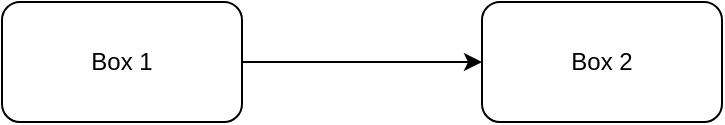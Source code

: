 <mxfile version="12.4.2" type="device" pages="2"><diagram id="o78mXxGxA55ZLGkJfKP6" name="Page-1"><mxGraphModel dx="1180" dy="322" grid="1" gridSize="10" guides="1" tooltips="1" connect="1" arrows="1" fold="1" page="1" pageScale="1" pageWidth="1100" pageHeight="850" math="0" shadow="0"><root><mxCell id="0"/><mxCell id="1" parent="0"/><mxCell id="irZAPYOEPGDIWvvxZr80-1" style="edgeStyle=orthogonalEdgeStyle;rounded=0;orthogonalLoop=1;jettySize=auto;html=1;exitX=1;exitY=0.5;exitDx=0;exitDy=0;entryX=0;entryY=0.5;entryDx=0;entryDy=0;" parent="1" source="irZAPYOEPGDIWvvxZr80-2" target="irZAPYOEPGDIWvvxZr80-3" edge="1"><mxGeometry relative="1" as="geometry"/></mxCell><mxCell id="irZAPYOEPGDIWvvxZr80-2" value="Box 1" style="rounded=1;whiteSpace=wrap;html=1;align=center;" parent="1" vertex="1"><mxGeometry x="40" y="120" width="120" height="60" as="geometry"/></mxCell><mxCell id="irZAPYOEPGDIWvvxZr80-3" value="Box 2" style="rounded=1;whiteSpace=wrap;html=1;align=center;" parent="1" vertex="1"><mxGeometry x="280" y="120" width="120" height="60" as="geometry"/></mxCell></root></mxGraphModel></diagram><diagram id="0oVPxmbpx05CtlR2kOtg" name="201"><mxGraphModel dx="1180" dy="322" grid="1" gridSize="10" guides="1" tooltips="1" connect="1" arrows="1" fold="1" page="1" pageScale="1" pageWidth="1100" pageHeight="850" math="0" shadow="0"><root><mxCell id="Iqjdpg6Co2HFBvUY2L6o-0"/><mxCell id="Iqjdpg6Co2HFBvUY2L6o-1" parent="Iqjdpg6Co2HFBvUY2L6o-0"/><mxCell id="--p5AZ7G2H4nz7Q-ppOo-1" value="Box 3" style="rounded=1;whiteSpace=wrap;html=1;align=center;" vertex="1" parent="Iqjdpg6Co2HFBvUY2L6o-1"><mxGeometry x="40" y="120" width="120" height="80" as="geometry"/></mxCell><mxCell id="--p5AZ7G2H4nz7Q-ppOo-12" style="edgeStyle=orthogonalEdgeStyle;rounded=0;orthogonalLoop=1;jettySize=auto;html=1;entryX=0;entryY=0.5;entryDx=0;entryDy=0;exitX=1;exitY=0.5;exitDx=0;exitDy=0;" edge="1" parent="Iqjdpg6Co2HFBvUY2L6o-1" source="--p5AZ7G2H4nz7Q-ppOo-5" target="--p5AZ7G2H4nz7Q-ppOo-7"><mxGeometry relative="1" as="geometry"><Array as="points"><mxPoint x="440" y="160"/><mxPoint x="440" y="80"/><mxPoint x="10" y="80"/><mxPoint x="10" y="160"/></Array></mxGeometry></mxCell><mxCell id="--p5AZ7G2H4nz7Q-ppOo-2" value="Box 4" style="rounded=1;whiteSpace=wrap;html=1;align=center;" vertex="1" parent="Iqjdpg6Co2HFBvUY2L6o-1"><mxGeometry x="280" y="120" width="120" height="80" as="geometry"/></mxCell><mxCell id="--p5AZ7G2H4nz7Q-ppOo-10" style="edgeStyle=orthogonalEdgeStyle;rounded=0;orthogonalLoop=1;jettySize=auto;html=1;exitX=1;exitY=0.5;exitDx=0;exitDy=0;entryX=0;entryY=0.5;entryDx=0;entryDy=0;" edge="1" parent="Iqjdpg6Co2HFBvUY2L6o-1" source="--p5AZ7G2H4nz7Q-ppOo-3" target="--p5AZ7G2H4nz7Q-ppOo-6"><mxGeometry relative="1" as="geometry"/></mxCell><mxCell id="--p5AZ7G2H4nz7Q-ppOo-3" value="out3" style="whiteSpace=wrap;html=1;aspect=fixed;fillColor=#fff2cc;strokeColor=#d6b656;" vertex="1" parent="Iqjdpg6Co2HFBvUY2L6o-1"><mxGeometry x="150" y="150" width="20" height="20" as="geometry"/></mxCell><mxCell id="--p5AZ7G2H4nz7Q-ppOo-5" value="out" style="whiteSpace=wrap;html=1;aspect=fixed;fillColor=#fff2cc;strokeColor=#d6b656;" vertex="1" parent="Iqjdpg6Co2HFBvUY2L6o-1"><mxGeometry x="390" y="150" width="20" height="20" as="geometry"/></mxCell><mxCell id="--p5AZ7G2H4nz7Q-ppOo-6" value="in4" style="whiteSpace=wrap;html=1;aspect=fixed;fillColor=#d5e8d4;strokeColor=#82b366;" vertex="1" parent="Iqjdpg6Co2HFBvUY2L6o-1"><mxGeometry x="270" y="150" width="20" height="20" as="geometry"/></mxCell><mxCell id="--p5AZ7G2H4nz7Q-ppOo-7" value="in3" style="whiteSpace=wrap;html=1;aspect=fixed;fillColor=#d5e8d4;strokeColor=#82b366;" vertex="1" parent="Iqjdpg6Co2HFBvUY2L6o-1"><mxGeometry x="30" y="150" width="20" height="20" as="geometry"/></mxCell></root></mxGraphModel></diagram></mxfile>